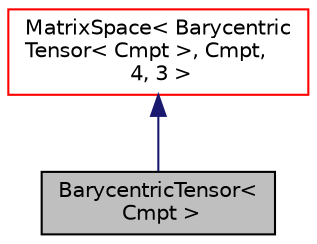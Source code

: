 digraph "BarycentricTensor&lt; Cmpt &gt;"
{
  bgcolor="transparent";
  edge [fontname="Helvetica",fontsize="10",labelfontname="Helvetica",labelfontsize="10"];
  node [fontname="Helvetica",fontsize="10",shape=record];
  Node1 [label="BarycentricTensor\<\l Cmpt \>",height=0.2,width=0.4,color="black", fillcolor="grey75", style="filled" fontcolor="black"];
  Node2 -> Node1 [dir="back",color="midnightblue",fontsize="10",style="solid",fontname="Helvetica"];
  Node2 [label="MatrixSpace\< Barycentric\lTensor\< Cmpt \>, Cmpt,\l 4, 3 \>",height=0.2,width=0.4,color="red",URL="$classFoam_1_1MatrixSpace.html"];
}
